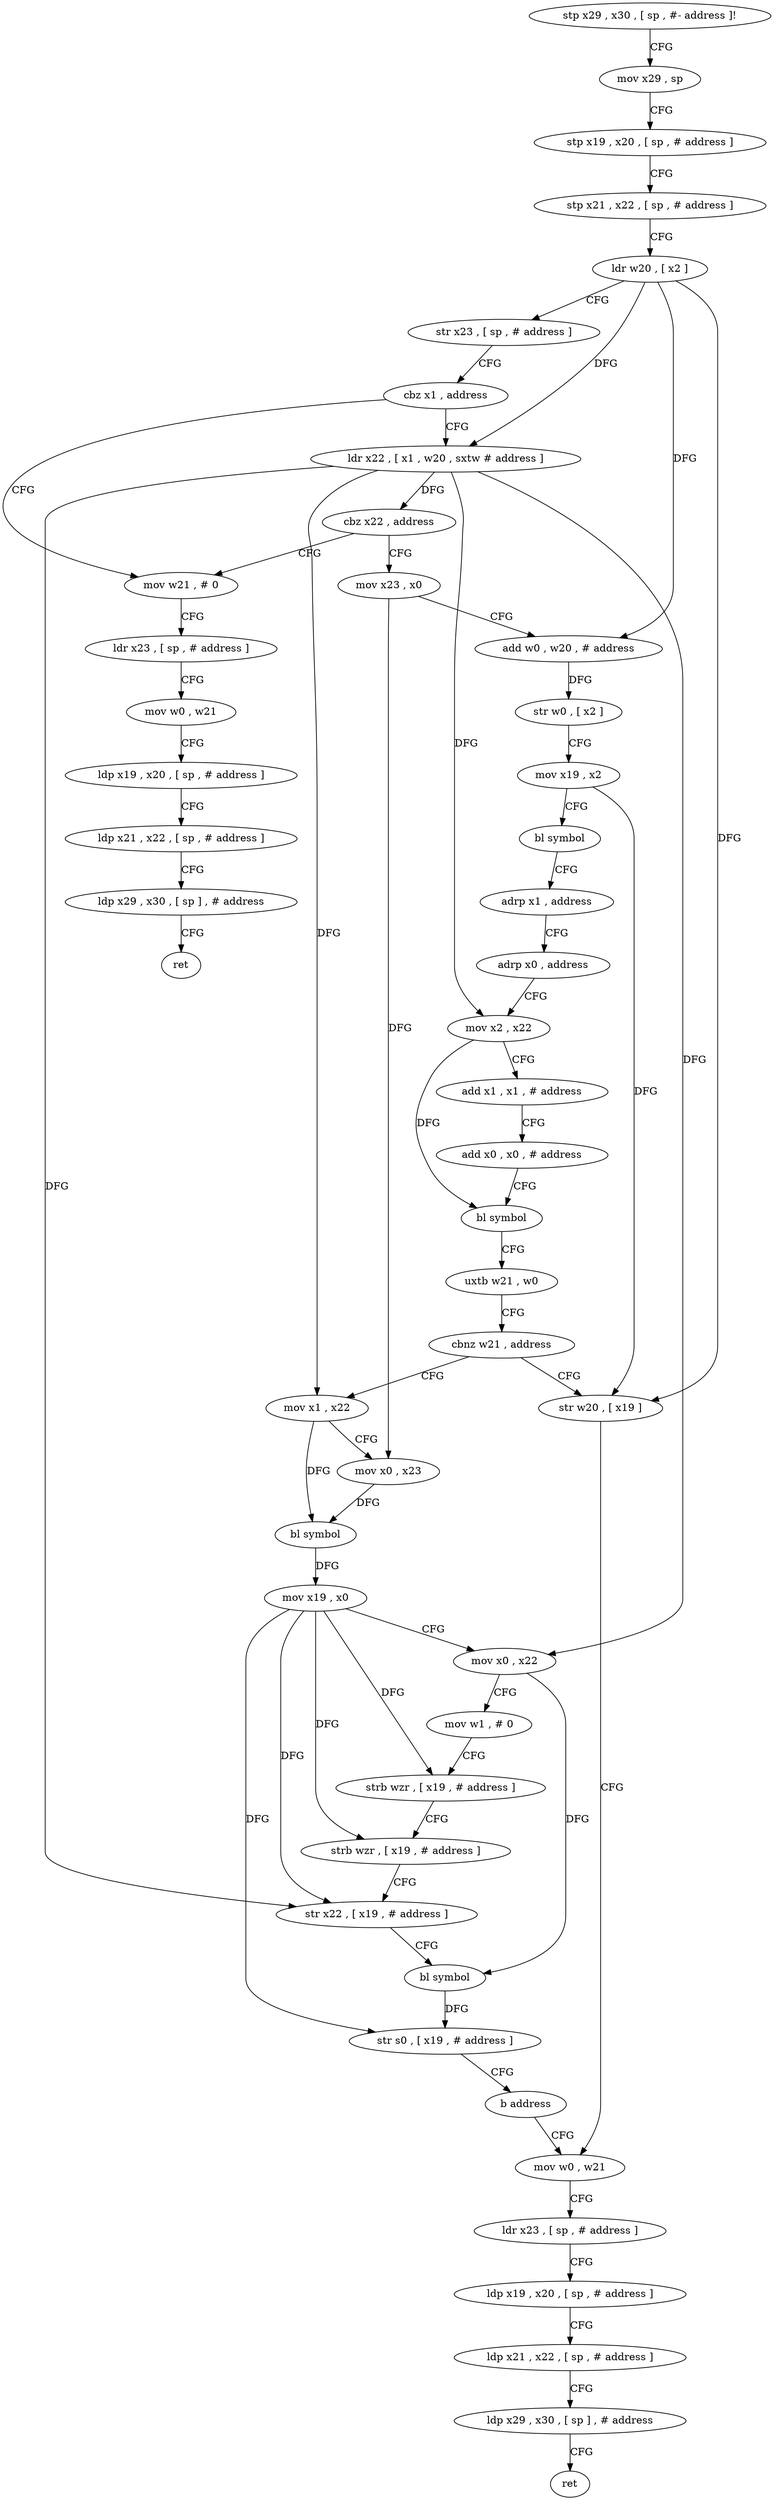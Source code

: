 digraph "func" {
"4256680" [label = "stp x29 , x30 , [ sp , #- address ]!" ]
"4256684" [label = "mov x29 , sp" ]
"4256688" [label = "stp x19 , x20 , [ sp , # address ]" ]
"4256692" [label = "stp x21 , x22 , [ sp , # address ]" ]
"4256696" [label = "ldr w20 , [ x2 ]" ]
"4256700" [label = "str x23 , [ sp , # address ]" ]
"4256704" [label = "cbz x1 , address" ]
"4256800" [label = "mov w21 , # 0" ]
"4256708" [label = "ldr x22 , [ x1 , w20 , sxtw # address ]" ]
"4256804" [label = "ldr x23 , [ sp , # address ]" ]
"4256808" [label = "mov w0 , w21" ]
"4256812" [label = "ldp x19 , x20 , [ sp , # address ]" ]
"4256816" [label = "ldp x21 , x22 , [ sp , # address ]" ]
"4256820" [label = "ldp x29 , x30 , [ sp ] , # address" ]
"4256824" [label = "ret" ]
"4256712" [label = "cbz x22 , address" ]
"4256716" [label = "mov x23 , x0" ]
"4256720" [label = "add w0 , w20 , # address" ]
"4256724" [label = "str w0 , [ x2 ]" ]
"4256728" [label = "mov x19 , x2" ]
"4256732" [label = "bl symbol" ]
"4256736" [label = "adrp x1 , address" ]
"4256740" [label = "adrp x0 , address" ]
"4256744" [label = "mov x2 , x22" ]
"4256748" [label = "add x1 , x1 , # address" ]
"4256752" [label = "add x0 , x0 , # address" ]
"4256756" [label = "bl symbol" ]
"4256760" [label = "uxtb w21 , w0" ]
"4256764" [label = "cbnz w21 , address" ]
"4256832" [label = "mov x1 , x22" ]
"4256768" [label = "str w20 , [ x19 ]" ]
"4256836" [label = "mov x0 , x23" ]
"4256840" [label = "bl symbol" ]
"4256844" [label = "mov x19 , x0" ]
"4256848" [label = "mov x0 , x22" ]
"4256852" [label = "mov w1 , # 0" ]
"4256856" [label = "strb wzr , [ x19 , # address ]" ]
"4256860" [label = "strb wzr , [ x19 , # address ]" ]
"4256864" [label = "str x22 , [ x19 , # address ]" ]
"4256868" [label = "bl symbol" ]
"4256872" [label = "str s0 , [ x19 , # address ]" ]
"4256876" [label = "b address" ]
"4256772" [label = "mov w0 , w21" ]
"4256776" [label = "ldr x23 , [ sp , # address ]" ]
"4256780" [label = "ldp x19 , x20 , [ sp , # address ]" ]
"4256784" [label = "ldp x21 , x22 , [ sp , # address ]" ]
"4256788" [label = "ldp x29 , x30 , [ sp ] , # address" ]
"4256792" [label = "ret" ]
"4256680" -> "4256684" [ label = "CFG" ]
"4256684" -> "4256688" [ label = "CFG" ]
"4256688" -> "4256692" [ label = "CFG" ]
"4256692" -> "4256696" [ label = "CFG" ]
"4256696" -> "4256700" [ label = "CFG" ]
"4256696" -> "4256708" [ label = "DFG" ]
"4256696" -> "4256720" [ label = "DFG" ]
"4256696" -> "4256768" [ label = "DFG" ]
"4256700" -> "4256704" [ label = "CFG" ]
"4256704" -> "4256800" [ label = "CFG" ]
"4256704" -> "4256708" [ label = "CFG" ]
"4256800" -> "4256804" [ label = "CFG" ]
"4256708" -> "4256712" [ label = "DFG" ]
"4256708" -> "4256744" [ label = "DFG" ]
"4256708" -> "4256832" [ label = "DFG" ]
"4256708" -> "4256848" [ label = "DFG" ]
"4256708" -> "4256864" [ label = "DFG" ]
"4256804" -> "4256808" [ label = "CFG" ]
"4256808" -> "4256812" [ label = "CFG" ]
"4256812" -> "4256816" [ label = "CFG" ]
"4256816" -> "4256820" [ label = "CFG" ]
"4256820" -> "4256824" [ label = "CFG" ]
"4256712" -> "4256800" [ label = "CFG" ]
"4256712" -> "4256716" [ label = "CFG" ]
"4256716" -> "4256720" [ label = "CFG" ]
"4256716" -> "4256836" [ label = "DFG" ]
"4256720" -> "4256724" [ label = "DFG" ]
"4256724" -> "4256728" [ label = "CFG" ]
"4256728" -> "4256732" [ label = "CFG" ]
"4256728" -> "4256768" [ label = "DFG" ]
"4256732" -> "4256736" [ label = "CFG" ]
"4256736" -> "4256740" [ label = "CFG" ]
"4256740" -> "4256744" [ label = "CFG" ]
"4256744" -> "4256748" [ label = "CFG" ]
"4256744" -> "4256756" [ label = "DFG" ]
"4256748" -> "4256752" [ label = "CFG" ]
"4256752" -> "4256756" [ label = "CFG" ]
"4256756" -> "4256760" [ label = "CFG" ]
"4256760" -> "4256764" [ label = "CFG" ]
"4256764" -> "4256832" [ label = "CFG" ]
"4256764" -> "4256768" [ label = "CFG" ]
"4256832" -> "4256836" [ label = "CFG" ]
"4256832" -> "4256840" [ label = "DFG" ]
"4256768" -> "4256772" [ label = "CFG" ]
"4256836" -> "4256840" [ label = "DFG" ]
"4256840" -> "4256844" [ label = "DFG" ]
"4256844" -> "4256848" [ label = "CFG" ]
"4256844" -> "4256856" [ label = "DFG" ]
"4256844" -> "4256860" [ label = "DFG" ]
"4256844" -> "4256864" [ label = "DFG" ]
"4256844" -> "4256872" [ label = "DFG" ]
"4256848" -> "4256852" [ label = "CFG" ]
"4256848" -> "4256868" [ label = "DFG" ]
"4256852" -> "4256856" [ label = "CFG" ]
"4256856" -> "4256860" [ label = "CFG" ]
"4256860" -> "4256864" [ label = "CFG" ]
"4256864" -> "4256868" [ label = "CFG" ]
"4256868" -> "4256872" [ label = "DFG" ]
"4256872" -> "4256876" [ label = "CFG" ]
"4256876" -> "4256772" [ label = "CFG" ]
"4256772" -> "4256776" [ label = "CFG" ]
"4256776" -> "4256780" [ label = "CFG" ]
"4256780" -> "4256784" [ label = "CFG" ]
"4256784" -> "4256788" [ label = "CFG" ]
"4256788" -> "4256792" [ label = "CFG" ]
}

